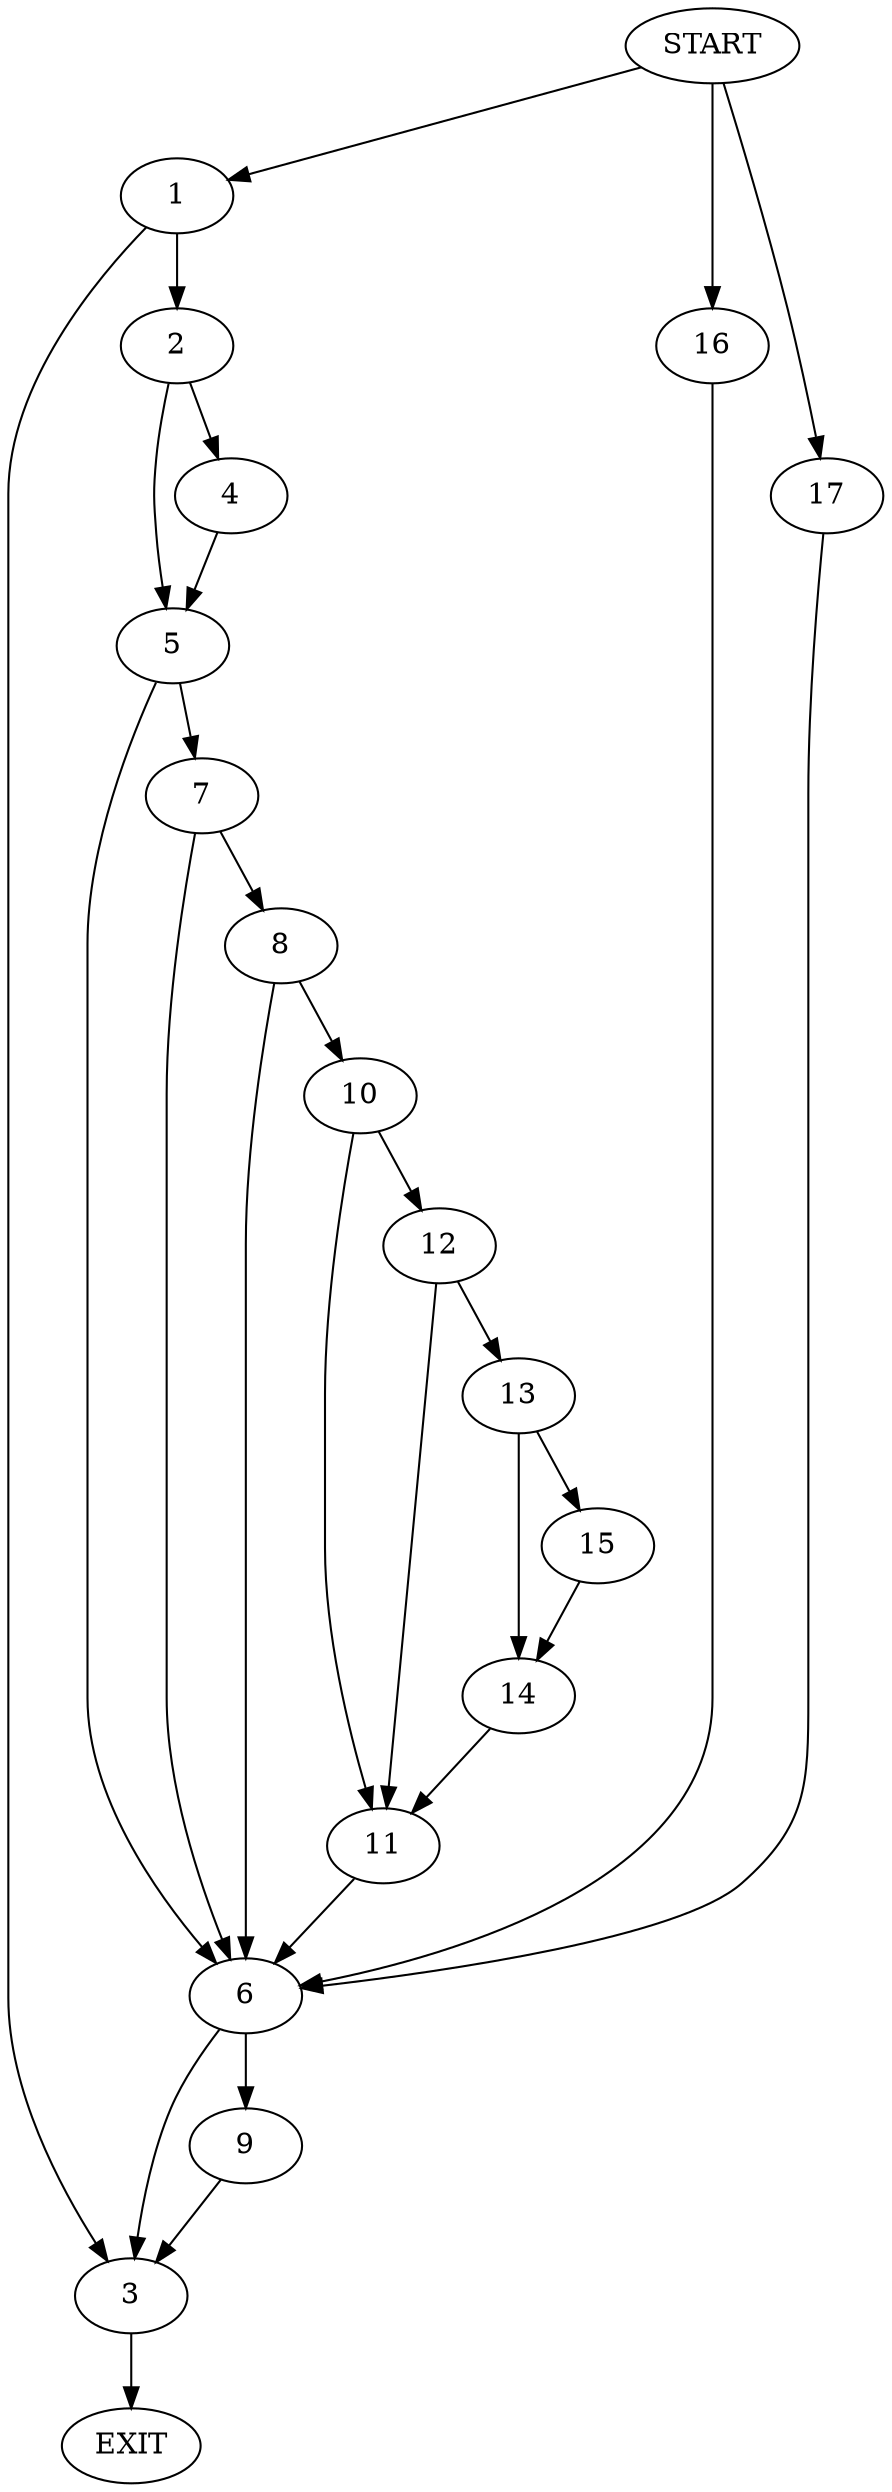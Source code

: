 digraph {
0 [label="START"]
18 [label="EXIT"]
0 -> 1
1 -> 2
1 -> 3
2 -> 4
2 -> 5
3 -> 18
4 -> 5
5 -> 6
5 -> 7
7 -> 8
7 -> 6
6 -> 9
6 -> 3
8 -> 6
8 -> 10
10 -> 11
10 -> 12
12 -> 13
12 -> 11
11 -> 6
13 -> 14
13 -> 15
15 -> 14
14 -> 11
0 -> 16
16 -> 6
0 -> 17
17 -> 6
9 -> 3
}
